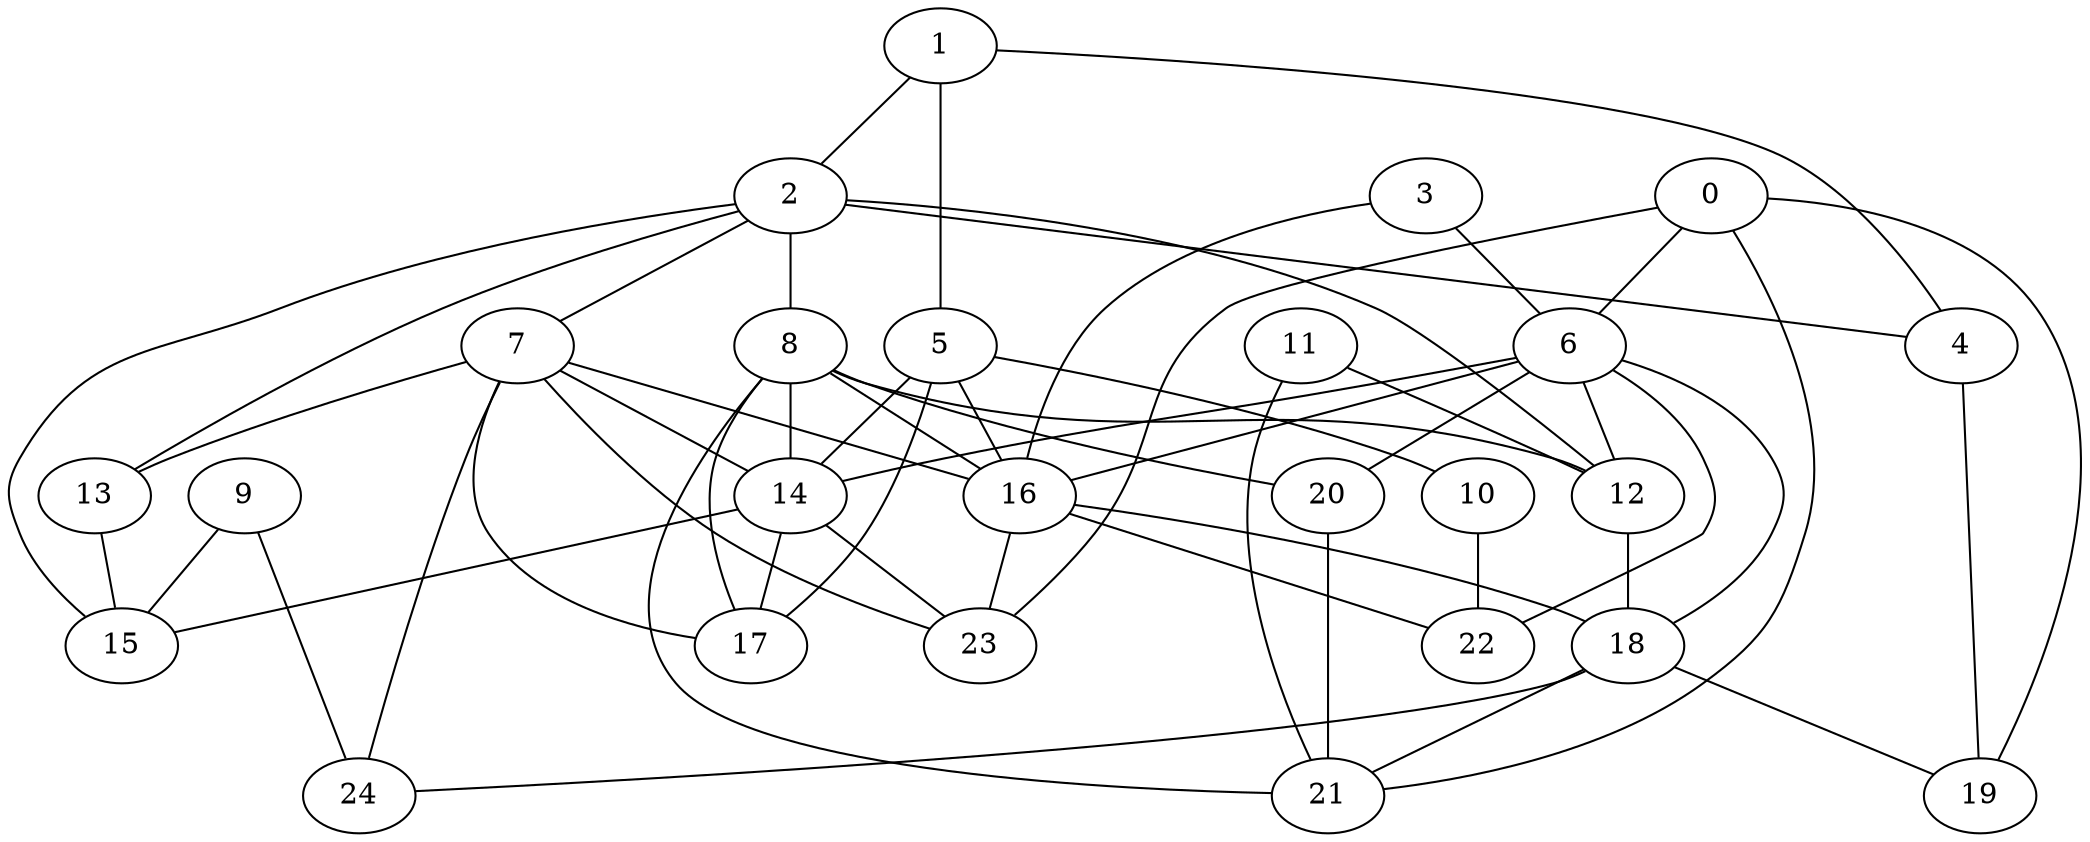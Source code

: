 graph {
	0;
	1;
	2;
	3;
	4;
	5;
	6;
	7;
	8;
	9;
	10;
	11;
	12;
	13;
	14;
	15;
	16;
	17;
	18;
	19;
	20;
	21;
	22;
	23;
	24;

	0 -- 6;
	0 -- 19;
	0 -- 21;
	0 -- 23;
	1 -- 2;
	1 -- 4;
	1 -- 5;
	2 -- 4;
	2 -- 7;
	2 -- 8;
	2 -- 12;
	2 -- 13;
	2 -- 15;
	3 -- 6;
	3 -- 16;
	4 -- 19;
	5 -- 10;
	5 -- 14;
	5 -- 16;
	5 -- 17;
	6 -- 12;
	6 -- 14;
	6 -- 16;
	6 -- 18;
	6 -- 20;
	6 -- 22;
	7 -- 13;
	7 -- 14;
	7 -- 16;
	7 -- 17;
	7 -- 23;
	7 -- 24;
	8 -- 12;
	8 -- 14;
	8 -- 16;
	8 -- 17;
	8 -- 20;
	8 -- 21;
	9 -- 15;
	9 -- 24;
	10 -- 22;
	11 -- 12;
	11 -- 21;
	12 -- 18;
	13 -- 15;
	14 -- 15;
	14 -- 17;
	14 -- 23;
	16 -- 18;
	16 -- 22;
	16 -- 23;
	18 -- 19;
	18 -- 21;
	18 -- 24;
	20 -- 21;
}
